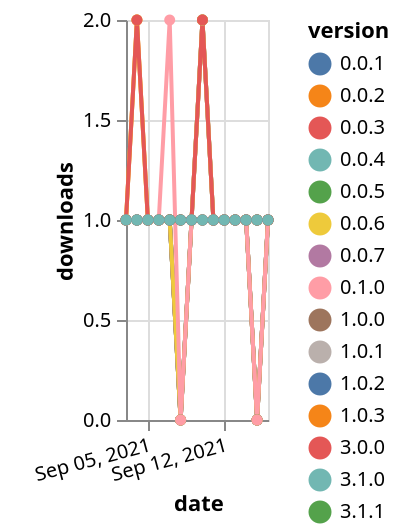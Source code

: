 {"$schema": "https://vega.github.io/schema/vega-lite/v5.json", "description": "A simple bar chart with embedded data.", "data": {"values": [{"date": "2021-09-03", "total": 235, "delta": 1, "version": "0.0.3"}, {"date": "2021-09-04", "total": 236, "delta": 1, "version": "0.0.3"}, {"date": "2021-09-05", "total": 237, "delta": 1, "version": "0.0.3"}, {"date": "2021-09-06", "total": 238, "delta": 1, "version": "0.0.3"}, {"date": "2021-09-07", "total": 239, "delta": 1, "version": "0.0.3"}, {"date": "2021-09-08", "total": 239, "delta": 0, "version": "0.0.3"}, {"date": "2021-09-09", "total": 240, "delta": 1, "version": "0.0.3"}, {"date": "2021-09-10", "total": 241, "delta": 1, "version": "0.0.3"}, {"date": "2021-09-11", "total": 242, "delta": 1, "version": "0.0.3"}, {"date": "2021-09-12", "total": 243, "delta": 1, "version": "0.0.3"}, {"date": "2021-09-13", "total": 244, "delta": 1, "version": "0.0.3"}, {"date": "2021-09-14", "total": 245, "delta": 1, "version": "0.0.3"}, {"date": "2021-09-15", "total": 245, "delta": 0, "version": "0.0.3"}, {"date": "2021-09-16", "total": 246, "delta": 1, "version": "0.0.3"}, {"date": "2021-09-03", "total": 244, "delta": 1, "version": "0.0.5"}, {"date": "2021-09-04", "total": 245, "delta": 1, "version": "0.0.5"}, {"date": "2021-09-05", "total": 246, "delta": 1, "version": "0.0.5"}, {"date": "2021-09-06", "total": 247, "delta": 1, "version": "0.0.5"}, {"date": "2021-09-07", "total": 248, "delta": 1, "version": "0.0.5"}, {"date": "2021-09-08", "total": 248, "delta": 0, "version": "0.0.5"}, {"date": "2021-09-09", "total": 249, "delta": 1, "version": "0.0.5"}, {"date": "2021-09-10", "total": 251, "delta": 2, "version": "0.0.5"}, {"date": "2021-09-11", "total": 252, "delta": 1, "version": "0.0.5"}, {"date": "2021-09-12", "total": 253, "delta": 1, "version": "0.0.5"}, {"date": "2021-09-13", "total": 254, "delta": 1, "version": "0.0.5"}, {"date": "2021-09-14", "total": 255, "delta": 1, "version": "0.0.5"}, {"date": "2021-09-15", "total": 255, "delta": 0, "version": "0.0.5"}, {"date": "2021-09-16", "total": 256, "delta": 1, "version": "0.0.5"}, {"date": "2021-09-03", "total": 844, "delta": 1, "version": "0.0.4"}, {"date": "2021-09-04", "total": 845, "delta": 1, "version": "0.0.4"}, {"date": "2021-09-05", "total": 846, "delta": 1, "version": "0.0.4"}, {"date": "2021-09-06", "total": 847, "delta": 1, "version": "0.0.4"}, {"date": "2021-09-07", "total": 848, "delta": 1, "version": "0.0.4"}, {"date": "2021-09-08", "total": 848, "delta": 0, "version": "0.0.4"}, {"date": "2021-09-09", "total": 849, "delta": 1, "version": "0.0.4"}, {"date": "2021-09-10", "total": 850, "delta": 1, "version": "0.0.4"}, {"date": "2021-09-11", "total": 851, "delta": 1, "version": "0.0.4"}, {"date": "2021-09-12", "total": 852, "delta": 1, "version": "0.0.4"}, {"date": "2021-09-13", "total": 853, "delta": 1, "version": "0.0.4"}, {"date": "2021-09-14", "total": 854, "delta": 1, "version": "0.0.4"}, {"date": "2021-09-15", "total": 854, "delta": 0, "version": "0.0.4"}, {"date": "2021-09-16", "total": 855, "delta": 1, "version": "0.0.4"}, {"date": "2021-09-03", "total": 245, "delta": 1, "version": "0.0.2"}, {"date": "2021-09-04", "total": 246, "delta": 1, "version": "0.0.2"}, {"date": "2021-09-05", "total": 247, "delta": 1, "version": "0.0.2"}, {"date": "2021-09-06", "total": 248, "delta": 1, "version": "0.0.2"}, {"date": "2021-09-07", "total": 249, "delta": 1, "version": "0.0.2"}, {"date": "2021-09-08", "total": 249, "delta": 0, "version": "0.0.2"}, {"date": "2021-09-09", "total": 250, "delta": 1, "version": "0.0.2"}, {"date": "2021-09-10", "total": 252, "delta": 2, "version": "0.0.2"}, {"date": "2021-09-11", "total": 253, "delta": 1, "version": "0.0.2"}, {"date": "2021-09-12", "total": 254, "delta": 1, "version": "0.0.2"}, {"date": "2021-09-13", "total": 255, "delta": 1, "version": "0.0.2"}, {"date": "2021-09-14", "total": 256, "delta": 1, "version": "0.0.2"}, {"date": "2021-09-15", "total": 256, "delta": 0, "version": "0.0.2"}, {"date": "2021-09-16", "total": 257, "delta": 1, "version": "0.0.2"}, {"date": "2021-09-03", "total": 231, "delta": 1, "version": "0.0.1"}, {"date": "2021-09-04", "total": 232, "delta": 1, "version": "0.0.1"}, {"date": "2021-09-05", "total": 233, "delta": 1, "version": "0.0.1"}, {"date": "2021-09-06", "total": 234, "delta": 1, "version": "0.0.1"}, {"date": "2021-09-07", "total": 235, "delta": 1, "version": "0.0.1"}, {"date": "2021-09-08", "total": 235, "delta": 0, "version": "0.0.1"}, {"date": "2021-09-09", "total": 236, "delta": 1, "version": "0.0.1"}, {"date": "2021-09-10", "total": 237, "delta": 1, "version": "0.0.1"}, {"date": "2021-09-11", "total": 238, "delta": 1, "version": "0.0.1"}, {"date": "2021-09-12", "total": 239, "delta": 1, "version": "0.0.1"}, {"date": "2021-09-13", "total": 240, "delta": 1, "version": "0.0.1"}, {"date": "2021-09-14", "total": 241, "delta": 1, "version": "0.0.1"}, {"date": "2021-09-15", "total": 241, "delta": 0, "version": "0.0.1"}, {"date": "2021-09-16", "total": 242, "delta": 1, "version": "0.0.1"}, {"date": "2021-09-03", "total": 232, "delta": 1, "version": "0.0.7"}, {"date": "2021-09-04", "total": 233, "delta": 1, "version": "0.0.7"}, {"date": "2021-09-05", "total": 234, "delta": 1, "version": "0.0.7"}, {"date": "2021-09-06", "total": 235, "delta": 1, "version": "0.0.7"}, {"date": "2021-09-07", "total": 236, "delta": 1, "version": "0.0.7"}, {"date": "2021-09-08", "total": 236, "delta": 0, "version": "0.0.7"}, {"date": "2021-09-09", "total": 237, "delta": 1, "version": "0.0.7"}, {"date": "2021-09-10", "total": 239, "delta": 2, "version": "0.0.7"}, {"date": "2021-09-11", "total": 240, "delta": 1, "version": "0.0.7"}, {"date": "2021-09-12", "total": 241, "delta": 1, "version": "0.0.7"}, {"date": "2021-09-13", "total": 242, "delta": 1, "version": "0.0.7"}, {"date": "2021-09-14", "total": 243, "delta": 1, "version": "0.0.7"}, {"date": "2021-09-15", "total": 243, "delta": 0, "version": "0.0.7"}, {"date": "2021-09-16", "total": 244, "delta": 1, "version": "0.0.7"}, {"date": "2021-09-03", "total": 264, "delta": 1, "version": "1.0.1"}, {"date": "2021-09-04", "total": 265, "delta": 1, "version": "1.0.1"}, {"date": "2021-09-05", "total": 266, "delta": 1, "version": "1.0.1"}, {"date": "2021-09-06", "total": 267, "delta": 1, "version": "1.0.1"}, {"date": "2021-09-07", "total": 268, "delta": 1, "version": "1.0.1"}, {"date": "2021-09-08", "total": 269, "delta": 1, "version": "1.0.1"}, {"date": "2021-09-09", "total": 270, "delta": 1, "version": "1.0.1"}, {"date": "2021-09-10", "total": 272, "delta": 2, "version": "1.0.1"}, {"date": "2021-09-11", "total": 273, "delta": 1, "version": "1.0.1"}, {"date": "2021-09-12", "total": 274, "delta": 1, "version": "1.0.1"}, {"date": "2021-09-13", "total": 275, "delta": 1, "version": "1.0.1"}, {"date": "2021-09-14", "total": 276, "delta": 1, "version": "1.0.1"}, {"date": "2021-09-15", "total": 277, "delta": 1, "version": "1.0.1"}, {"date": "2021-09-16", "total": 278, "delta": 1, "version": "1.0.1"}, {"date": "2021-09-03", "total": 217, "delta": 1, "version": "3.1.1"}, {"date": "2021-09-04", "total": 218, "delta": 1, "version": "3.1.1"}, {"date": "2021-09-05", "total": 219, "delta": 1, "version": "3.1.1"}, {"date": "2021-09-06", "total": 220, "delta": 1, "version": "3.1.1"}, {"date": "2021-09-07", "total": 221, "delta": 1, "version": "3.1.1"}, {"date": "2021-09-08", "total": 222, "delta": 1, "version": "3.1.1"}, {"date": "2021-09-09", "total": 223, "delta": 1, "version": "3.1.1"}, {"date": "2021-09-10", "total": 224, "delta": 1, "version": "3.1.1"}, {"date": "2021-09-11", "total": 225, "delta": 1, "version": "3.1.1"}, {"date": "2021-09-12", "total": 226, "delta": 1, "version": "3.1.1"}, {"date": "2021-09-13", "total": 227, "delta": 1, "version": "3.1.1"}, {"date": "2021-09-14", "total": 228, "delta": 1, "version": "3.1.1"}, {"date": "2021-09-15", "total": 229, "delta": 1, "version": "3.1.1"}, {"date": "2021-09-16", "total": 230, "delta": 1, "version": "3.1.1"}, {"date": "2021-09-03", "total": 209, "delta": 1, "version": "1.0.0"}, {"date": "2021-09-04", "total": 210, "delta": 1, "version": "1.0.0"}, {"date": "2021-09-05", "total": 211, "delta": 1, "version": "1.0.0"}, {"date": "2021-09-06", "total": 212, "delta": 1, "version": "1.0.0"}, {"date": "2021-09-07", "total": 213, "delta": 1, "version": "1.0.0"}, {"date": "2021-09-08", "total": 214, "delta": 1, "version": "1.0.0"}, {"date": "2021-09-09", "total": 215, "delta": 1, "version": "1.0.0"}, {"date": "2021-09-10", "total": 216, "delta": 1, "version": "1.0.0"}, {"date": "2021-09-11", "total": 217, "delta": 1, "version": "1.0.0"}, {"date": "2021-09-12", "total": 218, "delta": 1, "version": "1.0.0"}, {"date": "2021-09-13", "total": 219, "delta": 1, "version": "1.0.0"}, {"date": "2021-09-14", "total": 220, "delta": 1, "version": "1.0.0"}, {"date": "2021-09-15", "total": 221, "delta": 1, "version": "1.0.0"}, {"date": "2021-09-16", "total": 222, "delta": 1, "version": "1.0.0"}, {"date": "2021-09-03", "total": 321, "delta": 1, "version": "1.0.3"}, {"date": "2021-09-04", "total": 323, "delta": 2, "version": "1.0.3"}, {"date": "2021-09-05", "total": 324, "delta": 1, "version": "1.0.3"}, {"date": "2021-09-06", "total": 325, "delta": 1, "version": "1.0.3"}, {"date": "2021-09-07", "total": 326, "delta": 1, "version": "1.0.3"}, {"date": "2021-09-08", "total": 327, "delta": 1, "version": "1.0.3"}, {"date": "2021-09-09", "total": 328, "delta": 1, "version": "1.0.3"}, {"date": "2021-09-10", "total": 329, "delta": 1, "version": "1.0.3"}, {"date": "2021-09-11", "total": 330, "delta": 1, "version": "1.0.3"}, {"date": "2021-09-12", "total": 331, "delta": 1, "version": "1.0.3"}, {"date": "2021-09-13", "total": 332, "delta": 1, "version": "1.0.3"}, {"date": "2021-09-14", "total": 333, "delta": 1, "version": "1.0.3"}, {"date": "2021-09-15", "total": 334, "delta": 1, "version": "1.0.3"}, {"date": "2021-09-16", "total": 335, "delta": 1, "version": "1.0.3"}, {"date": "2021-09-03", "total": 191, "delta": 1, "version": "3.1.2"}, {"date": "2021-09-04", "total": 193, "delta": 2, "version": "3.1.2"}, {"date": "2021-09-05", "total": 194, "delta": 1, "version": "3.1.2"}, {"date": "2021-09-06", "total": 195, "delta": 1, "version": "3.1.2"}, {"date": "2021-09-07", "total": 196, "delta": 1, "version": "3.1.2"}, {"date": "2021-09-08", "total": 197, "delta": 1, "version": "3.1.2"}, {"date": "2021-09-09", "total": 198, "delta": 1, "version": "3.1.2"}, {"date": "2021-09-10", "total": 200, "delta": 2, "version": "3.1.2"}, {"date": "2021-09-11", "total": 201, "delta": 1, "version": "3.1.2"}, {"date": "2021-09-12", "total": 202, "delta": 1, "version": "3.1.2"}, {"date": "2021-09-13", "total": 203, "delta": 1, "version": "3.1.2"}, {"date": "2021-09-14", "total": 204, "delta": 1, "version": "3.1.2"}, {"date": "2021-09-15", "total": 205, "delta": 1, "version": "3.1.2"}, {"date": "2021-09-16", "total": 206, "delta": 1, "version": "3.1.2"}, {"date": "2021-09-03", "total": 306, "delta": 1, "version": "0.0.6"}, {"date": "2021-09-04", "total": 307, "delta": 1, "version": "0.0.6"}, {"date": "2021-09-05", "total": 308, "delta": 1, "version": "0.0.6"}, {"date": "2021-09-06", "total": 309, "delta": 1, "version": "0.0.6"}, {"date": "2021-09-07", "total": 310, "delta": 1, "version": "0.0.6"}, {"date": "2021-09-08", "total": 310, "delta": 0, "version": "0.0.6"}, {"date": "2021-09-09", "total": 311, "delta": 1, "version": "0.0.6"}, {"date": "2021-09-10", "total": 312, "delta": 1, "version": "0.0.6"}, {"date": "2021-09-11", "total": 313, "delta": 1, "version": "0.0.6"}, {"date": "2021-09-12", "total": 314, "delta": 1, "version": "0.0.6"}, {"date": "2021-09-13", "total": 315, "delta": 1, "version": "0.0.6"}, {"date": "2021-09-14", "total": 316, "delta": 1, "version": "0.0.6"}, {"date": "2021-09-15", "total": 316, "delta": 0, "version": "0.0.6"}, {"date": "2021-09-16", "total": 317, "delta": 1, "version": "0.0.6"}, {"date": "2021-09-03", "total": 225, "delta": 1, "version": "0.1.0"}, {"date": "2021-09-04", "total": 226, "delta": 1, "version": "0.1.0"}, {"date": "2021-09-05", "total": 227, "delta": 1, "version": "0.1.0"}, {"date": "2021-09-06", "total": 228, "delta": 1, "version": "0.1.0"}, {"date": "2021-09-07", "total": 230, "delta": 2, "version": "0.1.0"}, {"date": "2021-09-08", "total": 230, "delta": 0, "version": "0.1.0"}, {"date": "2021-09-09", "total": 231, "delta": 1, "version": "0.1.0"}, {"date": "2021-09-10", "total": 232, "delta": 1, "version": "0.1.0"}, {"date": "2021-09-11", "total": 233, "delta": 1, "version": "0.1.0"}, {"date": "2021-09-12", "total": 234, "delta": 1, "version": "0.1.0"}, {"date": "2021-09-13", "total": 235, "delta": 1, "version": "0.1.0"}, {"date": "2021-09-14", "total": 236, "delta": 1, "version": "0.1.0"}, {"date": "2021-09-15", "total": 236, "delta": 0, "version": "0.1.0"}, {"date": "2021-09-16", "total": 237, "delta": 1, "version": "0.1.0"}, {"date": "2021-09-03", "total": 215, "delta": 1, "version": "3.0.0"}, {"date": "2021-09-04", "total": 217, "delta": 2, "version": "3.0.0"}, {"date": "2021-09-05", "total": 218, "delta": 1, "version": "3.0.0"}, {"date": "2021-09-06", "total": 219, "delta": 1, "version": "3.0.0"}, {"date": "2021-09-07", "total": 220, "delta": 1, "version": "3.0.0"}, {"date": "2021-09-08", "total": 221, "delta": 1, "version": "3.0.0"}, {"date": "2021-09-09", "total": 222, "delta": 1, "version": "3.0.0"}, {"date": "2021-09-10", "total": 224, "delta": 2, "version": "3.0.0"}, {"date": "2021-09-11", "total": 225, "delta": 1, "version": "3.0.0"}, {"date": "2021-09-12", "total": 226, "delta": 1, "version": "3.0.0"}, {"date": "2021-09-13", "total": 227, "delta": 1, "version": "3.0.0"}, {"date": "2021-09-14", "total": 228, "delta": 1, "version": "3.0.0"}, {"date": "2021-09-15", "total": 229, "delta": 1, "version": "3.0.0"}, {"date": "2021-09-16", "total": 230, "delta": 1, "version": "3.0.0"}, {"date": "2021-09-03", "total": 230, "delta": 1, "version": "1.0.2"}, {"date": "2021-09-04", "total": 231, "delta": 1, "version": "1.0.2"}, {"date": "2021-09-05", "total": 232, "delta": 1, "version": "1.0.2"}, {"date": "2021-09-06", "total": 233, "delta": 1, "version": "1.0.2"}, {"date": "2021-09-07", "total": 234, "delta": 1, "version": "1.0.2"}, {"date": "2021-09-08", "total": 235, "delta": 1, "version": "1.0.2"}, {"date": "2021-09-09", "total": 236, "delta": 1, "version": "1.0.2"}, {"date": "2021-09-10", "total": 237, "delta": 1, "version": "1.0.2"}, {"date": "2021-09-11", "total": 238, "delta": 1, "version": "1.0.2"}, {"date": "2021-09-12", "total": 239, "delta": 1, "version": "1.0.2"}, {"date": "2021-09-13", "total": 240, "delta": 1, "version": "1.0.2"}, {"date": "2021-09-14", "total": 241, "delta": 1, "version": "1.0.2"}, {"date": "2021-09-15", "total": 242, "delta": 1, "version": "1.0.2"}, {"date": "2021-09-16", "total": 243, "delta": 1, "version": "1.0.2"}, {"date": "2021-09-03", "total": 208, "delta": 1, "version": "3.1.0"}, {"date": "2021-09-04", "total": 209, "delta": 1, "version": "3.1.0"}, {"date": "2021-09-05", "total": 210, "delta": 1, "version": "3.1.0"}, {"date": "2021-09-06", "total": 211, "delta": 1, "version": "3.1.0"}, {"date": "2021-09-07", "total": 212, "delta": 1, "version": "3.1.0"}, {"date": "2021-09-08", "total": 213, "delta": 1, "version": "3.1.0"}, {"date": "2021-09-09", "total": 214, "delta": 1, "version": "3.1.0"}, {"date": "2021-09-10", "total": 215, "delta": 1, "version": "3.1.0"}, {"date": "2021-09-11", "total": 216, "delta": 1, "version": "3.1.0"}, {"date": "2021-09-12", "total": 217, "delta": 1, "version": "3.1.0"}, {"date": "2021-09-13", "total": 218, "delta": 1, "version": "3.1.0"}, {"date": "2021-09-14", "total": 219, "delta": 1, "version": "3.1.0"}, {"date": "2021-09-15", "total": 220, "delta": 1, "version": "3.1.0"}, {"date": "2021-09-16", "total": 221, "delta": 1, "version": "3.1.0"}]}, "width": "container", "mark": {"type": "line", "point": {"filled": true}}, "encoding": {"x": {"field": "date", "type": "temporal", "timeUnit": "yearmonthdate", "title": "date", "axis": {"labelAngle": -15}}, "y": {"field": "delta", "type": "quantitative", "title": "downloads"}, "color": {"field": "version", "type": "nominal"}, "tooltip": {"field": "delta"}}}